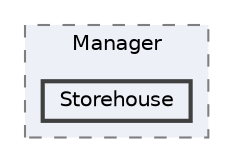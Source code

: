 digraph "201_Lobby_Common/Manager/Storehouse"
{
 // LATEX_PDF_SIZE
  bgcolor="transparent";
  edge [fontname=Helvetica,fontsize=10,labelfontname=Helvetica,labelfontsize=10];
  node [fontname=Helvetica,fontsize=10,shape=box,height=0.2,width=0.4];
  compound=true
  subgraph clusterdir_1a029d84815b3570fbbb85832e0c4b32 {
    graph [ bgcolor="#edf0f7", pencolor="grey50", label="Manager", fontname=Helvetica,fontsize=10 style="filled,dashed", URL="dir_1a029d84815b3570fbbb85832e0c4b32.html",tooltip=""]
  dir_0b531e589a09d23b3621b72faf97d353 [label="Storehouse", fillcolor="#edf0f7", color="grey25", style="filled,bold", URL="dir_0b531e589a09d23b3621b72faf97d353.html",tooltip=""];
  }
}
